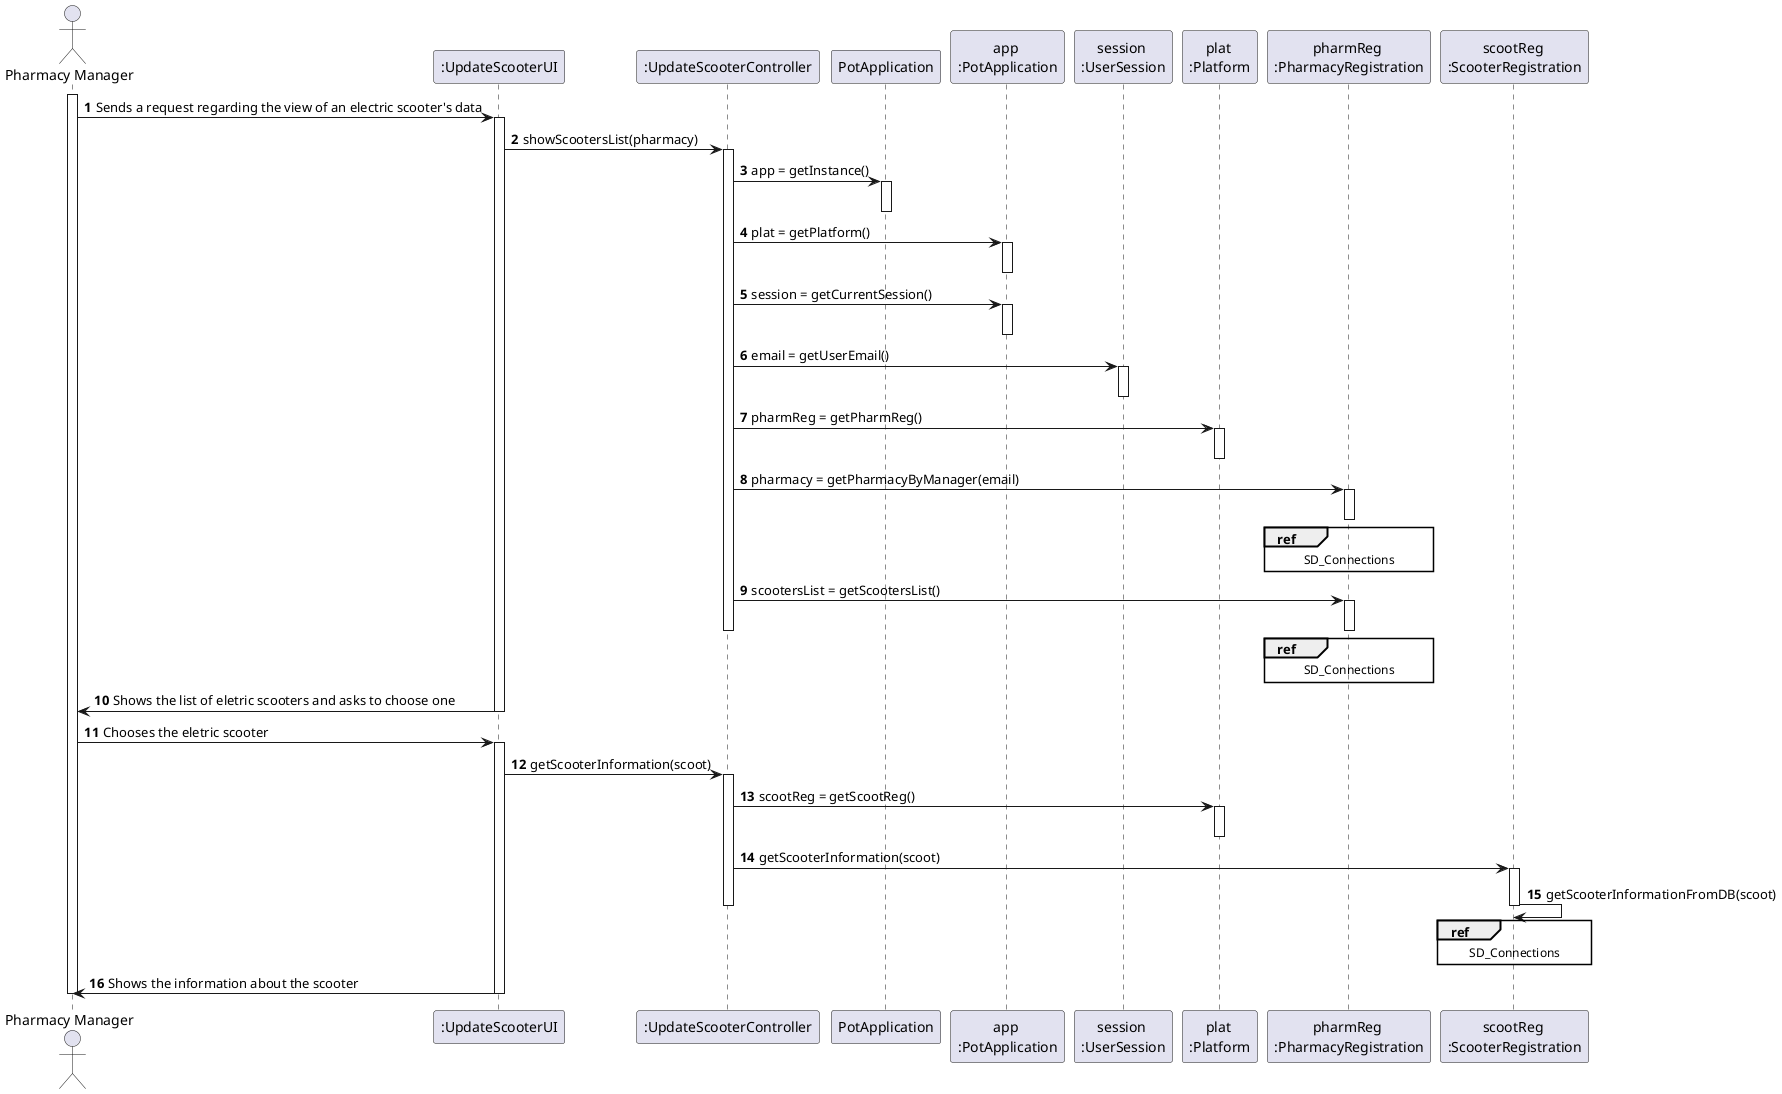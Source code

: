 @startuml
autonumber
actor "Pharmacy Manager" as PHARMAN

participant ":UpdateScooterUI" as UI
participant ":UpdateScooterController" as CTRL
participant "PotApplication" as PA
participant "app \n:PotApplication" as APA
participant "session \n:UserSession" as US
participant "plat \n:Platform" as PLAT
participant "pharmReg \n:PharmacyRegistration" as PH
participant "scootReg \n:ScooterRegistration" as RS



activate PHARMAN

PHARMAN -> UI : Sends a request regarding the view of an electric scooter's data
activate UI
UI -> CTRL : showScootersList(pharmacy)
activate CTRL
CTRL -> PA : app = getInstance()
activate PA
deactivate PA
CTRL -> APA : plat = getPlatform()
activate APA
deactivate APA
CTRL -> APA : session = getCurrentSession()
activate APA
deactivate APA
CTRL -> US : email = getUserEmail()
activate US
deactivate US
CTRL -> PLAT : pharmReg = getPharmReg()
activate PLAT
deactivate PLAT
CTRL -> PH : pharmacy = getPharmacyByManager(email)
activate PH
ref over PH
SD_Connections
end ref
deactivate PH
CTRL -> PH : scootersList = getScootersList()
activate PH
ref over PH
SD_Connections
end ref
deactivate PH
deactivate CTRL
UI -> PHARMAN : Shows the list of eletric scooters and asks to choose one
deactivate UI

PHARMAN -> UI : Chooses the eletric scooter
activate UI
UI -> CTRL : getScooterInformation(scoot)
activate CTRL
CTRL -> PLAT : scootReg = getScootReg()
activate PLAT
deactivate PLAT
CTRL -> RS : getScooterInformation(scoot)
activate RS
RS -> RS : getScooterInformationFromDB(scoot)
ref over RS
SD_Connections
end ref
deactivate RS
deactivate CTRL
UI -> PHARMAN : Shows the information about the scooter

deactivate UI

deactivate PHARMAN

@enduml
